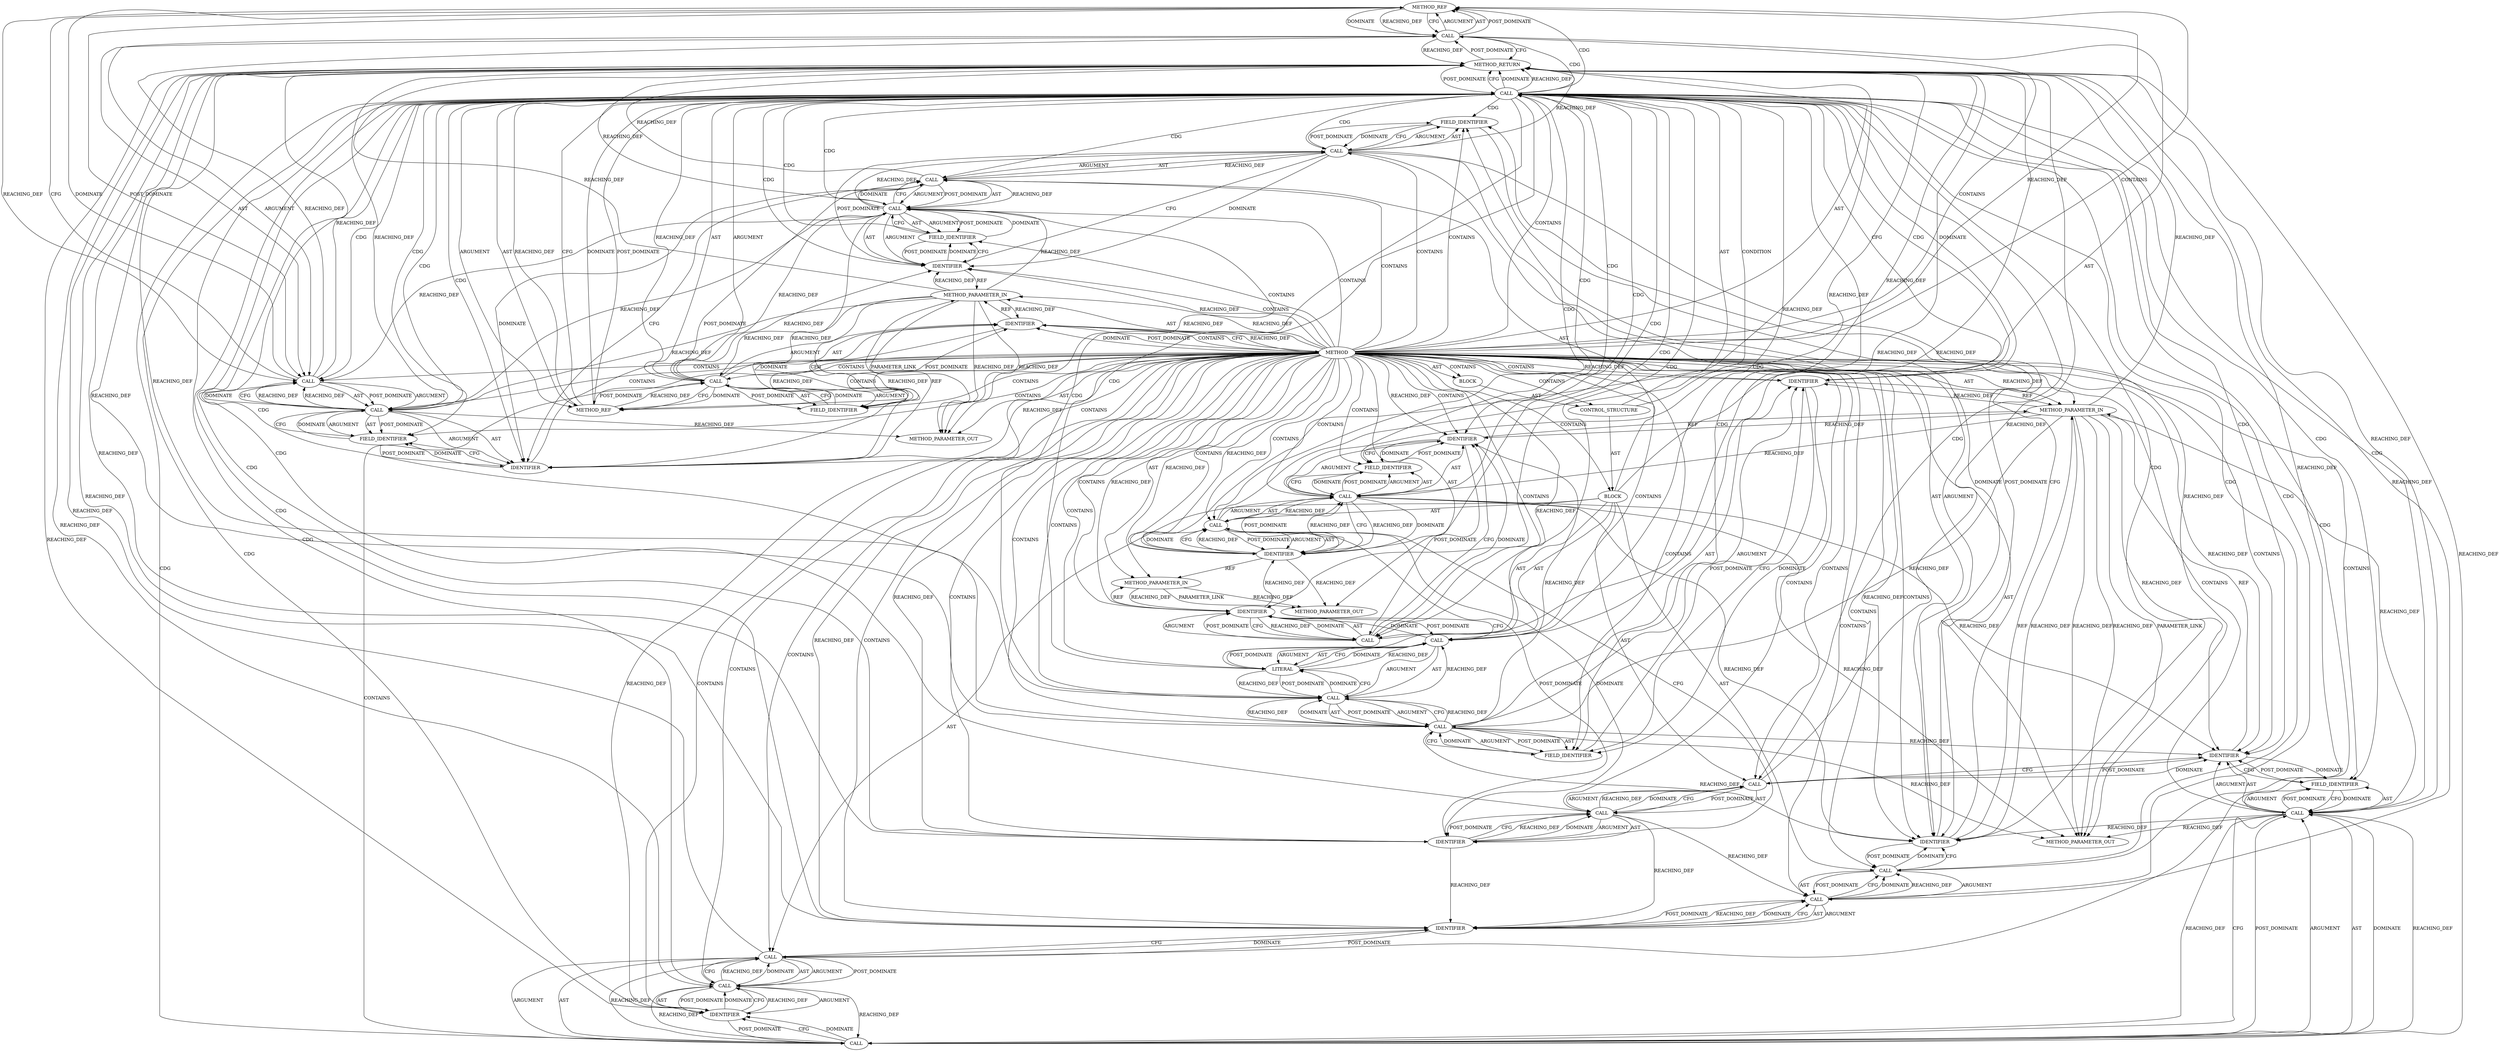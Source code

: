 digraph {
  3627 [label=METHOD_REF ORDER=2 ARGUMENT_INDEX=2 CODE="tls_device_sk_destruct" COLUMN_NUMBER=39 METHOD_FULL_NAME="tls_device_sk_destruct" LINE_NUMBER=1032 TYPE_FULL_NAME="void"]
  3615 [label=CALL ORDER=7 ARGUMENT_INDEX=-1 CODE="ctx->sk_destruct = sk->sk_destruct" COLUMN_NUMBER=3 METHOD_FULL_NAME="<operator>.assignment" LINE_NUMBER=1031 TYPE_FULL_NAME="<empty>" DISPATCH_TYPE="STATIC_DISPATCH" SIGNATURE="" NAME="<operator>.assignment"]
  3603 [label=CALL ORDER=1 ARGUMENT_INDEX=1 CODE="&tls_device_lock" COLUMN_NUMBER=17 METHOD_FULL_NAME="<operator>.addressOf" LINE_NUMBER=1027 TYPE_FULL_NAME="<empty>" DISPATCH_TYPE="STATIC_DISPATCH" SIGNATURE="" NAME="<operator>.addressOf"]
  3581 [label=BLOCK ORDER=4 ARGUMENT_INDEX=-1 CODE="{
	if (sk->sk_destruct != tls_device_sk_destruct) {
		refcount_set(&ctx->refcount, 1);
		dev_hold(netdev);
		RCU_INIT_POINTER(ctx->netdev, netdev);
		spin_lock_irq(&tls_device_lock);
		list_add_tail(&ctx->list, &tls_device_list);
		spin_unlock_irq(&tls_device_lock);

		ctx->sk_destruct = sk->sk_destruct;
		smp_store_release(&sk->sk_destruct, tls_device_sk_destruct);
	}
}" COLUMN_NUMBER=1 LINE_NUMBER=1022 TYPE_FULL_NAME="void"]
  3612 [label=CALL ORDER=6 ARGUMENT_INDEX=-1 CODE="spin_unlock_irq(&tls_device_lock)" COLUMN_NUMBER=3 METHOD_FULL_NAME="spin_unlock_irq" LINE_NUMBER=1029 TYPE_FULL_NAME="<empty>" DISPATCH_TYPE="STATIC_DISPATCH" SIGNATURE="" NAME="spin_unlock_irq"]
  3622 [label=CALL ORDER=8 ARGUMENT_INDEX=-1 CODE="smp_store_release(&sk->sk_destruct, tls_device_sk_destruct)" COLUMN_NUMBER=3 METHOD_FULL_NAME="smp_store_release" LINE_NUMBER=1032 TYPE_FULL_NAME="<empty>" DISPATCH_TYPE="STATIC_DISPATCH" SIGNATURE="" NAME="smp_store_release"]
  21357 [label=METHOD_PARAMETER_OUT ORDER=1 CODE="struct tls_context *ctx" IS_VARIADIC=false COLUMN_NUMBER=31 LINE_NUMBER=1020 TYPE_FULL_NAME="tls_context*" EVALUATION_STRATEGY="BY_VALUE" INDEX=1 NAME="ctx"]
  3597 [label=CALL ORDER=3 ARGUMENT_INDEX=-1 CODE="RCU_INIT_POINTER(ctx->netdev, netdev)" COLUMN_NUMBER=3 METHOD_FULL_NAME="RCU_INIT_POINTER" LINE_NUMBER=1026 TYPE_FULL_NAME="<empty>" DISPATCH_TYPE="STATIC_DISPATCH" SIGNATURE="" NAME="RCU_INIT_POINTER"]
  3623 [label=CALL ORDER=1 ARGUMENT_INDEX=1 CODE="&sk->sk_destruct" COLUMN_NUMBER=21 METHOD_FULL_NAME="<operator>.addressOf" LINE_NUMBER=1032 TYPE_FULL_NAME="<empty>" DISPATCH_TYPE="STATIC_DISPATCH" SIGNATURE="" NAME="<operator>.addressOf"]
  3619 [label=CALL ORDER=2 ARGUMENT_INDEX=2 CODE="sk->sk_destruct" COLUMN_NUMBER=22 METHOD_FULL_NAME="<operator>.indirectFieldAccess" LINE_NUMBER=1031 TYPE_FULL_NAME="<empty>" DISPATCH_TYPE="STATIC_DISPATCH" SIGNATURE="" NAME="<operator>.indirectFieldAccess"]
  3624 [label=CALL ORDER=1 ARGUMENT_INDEX=1 CODE="sk->sk_destruct" COLUMN_NUMBER=22 METHOD_FULL_NAME="<operator>.indirectFieldAccess" LINE_NUMBER=1032 TYPE_FULL_NAME="<empty>" DISPATCH_TYPE="STATIC_DISPATCH" SIGNATURE="" NAME="<operator>.indirectFieldAccess"]
  3616 [label=CALL ORDER=1 ARGUMENT_INDEX=1 CODE="ctx->sk_destruct" COLUMN_NUMBER=3 METHOD_FULL_NAME="<operator>.indirectFieldAccess" LINE_NUMBER=1031 TYPE_FULL_NAME="<empty>" DISPATCH_TYPE="STATIC_DISPATCH" SIGNATURE="" NAME="<operator>.indirectFieldAccess"]
  3596 [label=IDENTIFIER ORDER=1 ARGUMENT_INDEX=1 CODE="netdev" COLUMN_NUMBER=12 LINE_NUMBER=1025 TYPE_FULL_NAME="net_device*" NAME="netdev"]
  3611 [label=IDENTIFIER ORDER=1 ARGUMENT_INDEX=1 CODE="tls_device_list" COLUMN_NUMBER=30 LINE_NUMBER=1028 TYPE_FULL_NAME="ANY" NAME="tls_device_list"]
  3599 [label=IDENTIFIER ORDER=1 ARGUMENT_INDEX=1 CODE="ctx" COLUMN_NUMBER=20 LINE_NUMBER=1026 TYPE_FULL_NAME="tls_context*" NAME="ctx"]
  3577 [label=METHOD COLUMN_NUMBER=1 LINE_NUMBER=1020 COLUMN_NUMBER_END=1 IS_EXTERNAL=false SIGNATURE="void tls_device_attach (tls_context*,sock*,net_device*)" NAME="tls_device_attach" AST_PARENT_TYPE="TYPE_DECL" AST_PARENT_FULL_NAME="tls_device.c:<global>" ORDER=38 CODE="static void tls_device_attach(struct tls_context *ctx, struct sock *sk,
			      struct net_device *netdev)
{
	if (sk->sk_destruct != tls_device_sk_destruct) {
		refcount_set(&ctx->refcount, 1);
		dev_hold(netdev);
		RCU_INIT_POINTER(ctx->netdev, netdev);
		spin_lock_irq(&tls_device_lock);
		list_add_tail(&ctx->list, &tls_device_list);
		spin_unlock_irq(&tls_device_lock);

		ctx->sk_destruct = sk->sk_destruct;
		smp_store_release(&sk->sk_destruct, tls_device_sk_destruct);
	}
}" FULL_NAME="tls_device_attach" LINE_NUMBER_END=1034 FILENAME="tls_device.c"]
  3579 [label=METHOD_PARAMETER_IN ORDER=2 CODE="struct sock *sk" IS_VARIADIC=false COLUMN_NUMBER=56 LINE_NUMBER=1020 TYPE_FULL_NAME="sock*" EVALUATION_STRATEGY="BY_VALUE" INDEX=2 NAME="sk"]
  3614 [label=IDENTIFIER ORDER=1 ARGUMENT_INDEX=1 CODE="tls_device_lock" COLUMN_NUMBER=20 LINE_NUMBER=1029 TYPE_FULL_NAME="ANY" NAME="tls_device_lock"]
  21359 [label=METHOD_PARAMETER_OUT ORDER=3 CODE="struct net_device *netdev" IS_VARIADIC=false COLUMN_NUMBER=10 LINE_NUMBER=1021 TYPE_FULL_NAME="net_device*" EVALUATION_STRATEGY="BY_VALUE" INDEX=3 NAME="netdev"]
  3600 [label=FIELD_IDENTIFIER ORDER=2 ARGUMENT_INDEX=2 CODE="netdev" COLUMN_NUMBER=20 LINE_NUMBER=1026 CANONICAL_NAME="netdev"]
  3583 [label=CALL ORDER=1 ARGUMENT_INDEX=-1 CODE="sk->sk_destruct != tls_device_sk_destruct" COLUMN_NUMBER=6 METHOD_FULL_NAME="<operator>.notEquals" LINE_NUMBER=1023 TYPE_FULL_NAME="<empty>" DISPATCH_TYPE="STATIC_DISPATCH" SIGNATURE="" NAME="<operator>.notEquals"]
  3601 [label=IDENTIFIER ORDER=2 ARGUMENT_INDEX=2 CODE="netdev" COLUMN_NUMBER=33 LINE_NUMBER=1026 TYPE_FULL_NAME="net_device*" NAME="netdev"]
  3617 [label=IDENTIFIER ORDER=1 ARGUMENT_INDEX=1 CODE="ctx" COLUMN_NUMBER=3 LINE_NUMBER=1031 TYPE_FULL_NAME="tls_context*" NAME="ctx"]
  3578 [label=METHOD_PARAMETER_IN ORDER=1 CODE="struct tls_context *ctx" IS_VARIADIC=false COLUMN_NUMBER=31 LINE_NUMBER=1020 TYPE_FULL_NAME="tls_context*" EVALUATION_STRATEGY="BY_VALUE" INDEX=1 NAME="ctx"]
  3590 [label=CALL ORDER=1 ARGUMENT_INDEX=1 CODE="&ctx->refcount" COLUMN_NUMBER=16 METHOD_FULL_NAME="<operator>.addressOf" LINE_NUMBER=1024 TYPE_FULL_NAME="<empty>" DISPATCH_TYPE="STATIC_DISPATCH" SIGNATURE="" NAME="<operator>.addressOf"]
  3584 [label=CALL ORDER=1 ARGUMENT_INDEX=1 CODE="sk->sk_destruct" COLUMN_NUMBER=6 METHOD_FULL_NAME="<operator>.indirectFieldAccess" LINE_NUMBER=1023 TYPE_FULL_NAME="<empty>" DISPATCH_TYPE="STATIC_DISPATCH" SIGNATURE="" NAME="<operator>.indirectFieldAccess"]
  3591 [label=CALL ORDER=1 ARGUMENT_INDEX=1 CODE="ctx->refcount" COLUMN_NUMBER=17 METHOD_FULL_NAME="<operator>.indirectFieldAccess" LINE_NUMBER=1024 TYPE_FULL_NAME="<empty>" DISPATCH_TYPE="STATIC_DISPATCH" SIGNATURE="" NAME="<operator>.indirectFieldAccess"]
  3593 [label=FIELD_IDENTIFIER ORDER=2 ARGUMENT_INDEX=2 CODE="refcount" COLUMN_NUMBER=17 LINE_NUMBER=1024 CANONICAL_NAME="refcount"]
  3602 [label=CALL ORDER=4 ARGUMENT_INDEX=-1 CODE="spin_lock_irq(&tls_device_lock)" COLUMN_NUMBER=3 METHOD_FULL_NAME="spin_lock_irq" LINE_NUMBER=1027 TYPE_FULL_NAME="<empty>" DISPATCH_TYPE="STATIC_DISPATCH" SIGNATURE="" NAME="spin_lock_irq"]
  3587 [label=METHOD_REF ORDER=2 ARGUMENT_INDEX=2 CODE="tls_device_sk_destruct" COLUMN_NUMBER=25 METHOD_FULL_NAME="tls_device_sk_destruct" LINE_NUMBER=1023 TYPE_FULL_NAME="void"]
  3608 [label=IDENTIFIER ORDER=1 ARGUMENT_INDEX=1 CODE="ctx" COLUMN_NUMBER=18 LINE_NUMBER=1028 TYPE_FULL_NAME="tls_context*" NAME="ctx"]
  3606 [label=CALL ORDER=1 ARGUMENT_INDEX=1 CODE="&ctx->list" COLUMN_NUMBER=17 METHOD_FULL_NAME="<operator>.addressOf" LINE_NUMBER=1028 TYPE_FULL_NAME="<empty>" DISPATCH_TYPE="STATIC_DISPATCH" SIGNATURE="" NAME="<operator>.addressOf"]
  3594 [label=LITERAL ORDER=2 ARGUMENT_INDEX=2 CODE="1" COLUMN_NUMBER=32 LINE_NUMBER=1024 TYPE_FULL_NAME="int"]
  3628 [label=METHOD_RETURN ORDER=5 CODE="RET" COLUMN_NUMBER=1 LINE_NUMBER=1020 TYPE_FULL_NAME="void" EVALUATION_STRATEGY="BY_VALUE"]
  3625 [label=IDENTIFIER ORDER=1 ARGUMENT_INDEX=1 CODE="sk" COLUMN_NUMBER=22 LINE_NUMBER=1032 TYPE_FULL_NAME="sock*" NAME="sk"]
  3580 [label=METHOD_PARAMETER_IN ORDER=3 CODE="struct net_device *netdev" IS_VARIADIC=false COLUMN_NUMBER=10 LINE_NUMBER=1021 TYPE_FULL_NAME="net_device*" EVALUATION_STRATEGY="BY_VALUE" INDEX=3 NAME="netdev"]
  3589 [label=CALL ORDER=1 ARGUMENT_INDEX=-1 CODE="refcount_set(&ctx->refcount, 1)" COLUMN_NUMBER=3 METHOD_FULL_NAME="refcount_set" LINE_NUMBER=1024 TYPE_FULL_NAME="<empty>" DISPATCH_TYPE="STATIC_DISPATCH" SIGNATURE="" NAME="refcount_set"]
  3626 [label=FIELD_IDENTIFIER ORDER=2 ARGUMENT_INDEX=2 CODE="sk_destruct" COLUMN_NUMBER=22 LINE_NUMBER=1032 CANONICAL_NAME="sk_destruct"]
  3582 [label=CONTROL_STRUCTURE CONTROL_STRUCTURE_TYPE="IF" ORDER=1 PARSER_TYPE_NAME="CASTIfStatement" ARGUMENT_INDEX=-1 CODE="if (sk->sk_destruct != tls_device_sk_destruct)" COLUMN_NUMBER=2 LINE_NUMBER=1023]
  3595 [label=CALL ORDER=2 ARGUMENT_INDEX=-1 CODE="dev_hold(netdev)" COLUMN_NUMBER=3 METHOD_FULL_NAME="dev_hold" LINE_NUMBER=1025 TYPE_FULL_NAME="<empty>" DISPATCH_TYPE="STATIC_DISPATCH" SIGNATURE="" NAME="dev_hold"]
  3586 [label=FIELD_IDENTIFIER ORDER=2 ARGUMENT_INDEX=2 CODE="sk_destruct" COLUMN_NUMBER=6 LINE_NUMBER=1023 CANONICAL_NAME="sk_destruct"]
  3598 [label=CALL ORDER=1 ARGUMENT_INDEX=1 CODE="ctx->netdev" COLUMN_NUMBER=20 METHOD_FULL_NAME="<operator>.indirectFieldAccess" LINE_NUMBER=1026 TYPE_FULL_NAME="<empty>" DISPATCH_TYPE="STATIC_DISPATCH" SIGNATURE="" NAME="<operator>.indirectFieldAccess"]
  3609 [label=FIELD_IDENTIFIER ORDER=2 ARGUMENT_INDEX=2 CODE="list" COLUMN_NUMBER=18 LINE_NUMBER=1028 CANONICAL_NAME="list"]
  3610 [label=CALL ORDER=2 ARGUMENT_INDEX=2 CODE="&tls_device_list" COLUMN_NUMBER=29 METHOD_FULL_NAME="<operator>.addressOf" LINE_NUMBER=1028 TYPE_FULL_NAME="<empty>" DISPATCH_TYPE="STATIC_DISPATCH" SIGNATURE="" NAME="<operator>.addressOf"]
  3604 [label=IDENTIFIER ORDER=1 ARGUMENT_INDEX=1 CODE="tls_device_lock" COLUMN_NUMBER=18 LINE_NUMBER=1027 TYPE_FULL_NAME="ANY" NAME="tls_device_lock"]
  3607 [label=CALL ORDER=1 ARGUMENT_INDEX=1 CODE="ctx->list" COLUMN_NUMBER=18 METHOD_FULL_NAME="<operator>.indirectFieldAccess" LINE_NUMBER=1028 TYPE_FULL_NAME="<empty>" DISPATCH_TYPE="STATIC_DISPATCH" SIGNATURE="" NAME="<operator>.indirectFieldAccess"]
  21358 [label=METHOD_PARAMETER_OUT ORDER=2 CODE="struct sock *sk" IS_VARIADIC=false COLUMN_NUMBER=56 LINE_NUMBER=1020 TYPE_FULL_NAME="sock*" EVALUATION_STRATEGY="BY_VALUE" INDEX=2 NAME="sk"]
  3605 [label=CALL ORDER=5 ARGUMENT_INDEX=-1 CODE="list_add_tail(&ctx->list, &tls_device_list)" COLUMN_NUMBER=3 METHOD_FULL_NAME="list_add_tail" LINE_NUMBER=1028 TYPE_FULL_NAME="<empty>" DISPATCH_TYPE="STATIC_DISPATCH" SIGNATURE="" NAME="list_add_tail"]
  3585 [label=IDENTIFIER ORDER=1 ARGUMENT_INDEX=1 CODE="sk" COLUMN_NUMBER=6 LINE_NUMBER=1023 TYPE_FULL_NAME="sock*" NAME="sk"]
  3613 [label=CALL ORDER=1 ARGUMENT_INDEX=1 CODE="&tls_device_lock" COLUMN_NUMBER=19 METHOD_FULL_NAME="<operator>.addressOf" LINE_NUMBER=1029 TYPE_FULL_NAME="<empty>" DISPATCH_TYPE="STATIC_DISPATCH" SIGNATURE="" NAME="<operator>.addressOf"]
  3620 [label=IDENTIFIER ORDER=1 ARGUMENT_INDEX=1 CODE="sk" COLUMN_NUMBER=22 LINE_NUMBER=1031 TYPE_FULL_NAME="sock*" NAME="sk"]
  3588 [label=BLOCK ORDER=2 ARGUMENT_INDEX=-1 CODE="{
		refcount_set(&ctx->refcount, 1);
		dev_hold(netdev);
		RCU_INIT_POINTER(ctx->netdev, netdev);
		spin_lock_irq(&tls_device_lock);
		list_add_tail(&ctx->list, &tls_device_list);
		spin_unlock_irq(&tls_device_lock);

		ctx->sk_destruct = sk->sk_destruct;
		smp_store_release(&sk->sk_destruct, tls_device_sk_destruct);
	}" COLUMN_NUMBER=49 LINE_NUMBER=1023 TYPE_FULL_NAME="void"]
  3592 [label=IDENTIFIER ORDER=1 ARGUMENT_INDEX=1 CODE="ctx" COLUMN_NUMBER=17 LINE_NUMBER=1024 TYPE_FULL_NAME="tls_context*" NAME="ctx"]
  3621 [label=FIELD_IDENTIFIER ORDER=2 ARGUMENT_INDEX=2 CODE="sk_destruct" COLUMN_NUMBER=22 LINE_NUMBER=1031 CANONICAL_NAME="sk_destruct"]
  3618 [label=FIELD_IDENTIFIER ORDER=2 ARGUMENT_INDEX=2 CODE="sk_destruct" COLUMN_NUMBER=3 LINE_NUMBER=1031 CANONICAL_NAME="sk_destruct"]
  3577 -> 3624 [label=CONTAINS ]
  3605 -> 3610 [label=POST_DOMINATE ]
  3583 -> 3592 [label=CFG ]
  3579 -> 3619 [label=REACHING_DEF VARIABLE="sk"]
  3624 -> 3626 [label=ARGUMENT ]
  3577 -> 21358 [label=AST ]
  3611 -> 3610 [label=DOMINATE ]
  3615 -> 3625 [label=DOMINATE ]
  3617 -> 3618 [label=CFG ]
  3616 -> 3618 [label=ARGUMENT ]
  3607 -> 3609 [label=AST ]
  3607 -> 3606 [label=DOMINATE ]
  3585 -> 3577 [label=POST_DOMINATE ]
  3578 -> 3608 [label=REACHING_DEF VARIABLE="ctx"]
  3616 -> 3617 [label=ARGUMENT ]
  3601 -> 3598 [label=POST_DOMINATE ]
  3577 -> 3579 [label=REACHING_DEF VARIABLE=""]
  3579 -> 3628 [label=REACHING_DEF VARIABLE="sk"]
  3590 -> 3591 [label=AST ]
  3583 -> 3615 [label=CDG ]
  3578 -> 3617 [label=REACHING_DEF VARIABLE="ctx"]
  3577 -> 3614 [label=REACHING_DEF VARIABLE=""]
  3585 -> 3586 [label=DOMINATE ]
  3615 -> 3619 [label=ARGUMENT ]
  3598 -> 3600 [label=POST_DOMINATE ]
  3605 -> 3610 [label=AST ]
  3590 -> 3594 [label=DOMINATE ]
  3589 -> 3594 [label=AST ]
  3602 -> 3608 [label=DOMINATE ]
  3589 -> 3628 [label=REACHING_DEF VARIABLE="refcount_set(&ctx->refcount, 1)"]
  3590 -> 3589 [label=REACHING_DEF VARIABLE="&ctx->refcount"]
  3584 -> 3619 [label=REACHING_DEF VARIABLE="sk->sk_destruct"]
  3598 -> 3601 [label=REACHING_DEF VARIABLE="ctx->netdev"]
  3599 -> 3600 [label=CFG ]
  3587 -> 3584 [label=POST_DOMINATE ]
  3577 -> 3602 [label=CONTAINS ]
  3586 -> 3584 [label=CFG ]
  3600 -> 3599 [label=POST_DOMINATE ]
  3577 -> 3628 [label=AST ]
  3577 -> 3593 [label=CONTAINS ]
  3577 -> 3609 [label=CONTAINS ]
  3603 -> 3613 [label=REACHING_DEF VARIABLE="&tls_device_lock"]
  3577 -> 3618 [label=CONTAINS ]
  3584 -> 3586 [label=ARGUMENT ]
  3619 -> 3615 [label=REACHING_DEF VARIABLE="sk->sk_destruct"]
  3598 -> 3601 [label=CFG ]
  3587 -> 3583 [label=REACHING_DEF VARIABLE="tls_device_sk_destruct"]
  3618 -> 3616 [label=CFG ]
  3583 -> 3610 [label=CDG ]
  3580 -> 21359 [label=PARAMETER_LINK ]
  3583 -> 3624 [label=CDG ]
  3591 -> 3590 [label=CFG ]
  3613 -> 3612 [label=CFG ]
  3613 -> 3612 [label=DOMINATE ]
  3597 -> 3604 [label=DOMINATE ]
  3597 -> 3598 [label=ARGUMENT ]
  3624 -> 3628 [label=REACHING_DEF VARIABLE="sk->sk_destruct"]
  3585 -> 3579 [label=REF ]
  3577 -> 3597 [label=CONTAINS ]
  3624 -> 3623 [label=DOMINATE ]
  3622 -> 3628 [label=CFG ]
  3577 -> 3620 [label=REACHING_DEF VARIABLE=""]
  3619 -> 3628 [label=REACHING_DEF VARIABLE="sk->sk_destruct"]
  3613 -> 3614 [label=AST ]
  3586 -> 3584 [label=DOMINATE ]
  3588 -> 3595 [label=AST ]
  3577 -> 3586 [label=CONTAINS ]
  3610 -> 3611 [label=ARGUMENT ]
  3577 -> 3596 [label=CONTAINS ]
  3597 -> 3601 [label=POST_DOMINATE ]
  3578 -> 3592 [label=REACHING_DEF VARIABLE="ctx"]
  3577 -> 3588 [label=CONTAINS ]
  3612 -> 3613 [label=ARGUMENT ]
  3606 -> 3611 [label=CFG ]
  3610 -> 3611 [label=AST ]
  3605 -> 3628 [label=REACHING_DEF VARIABLE="list_add_tail(&ctx->list, &tls_device_list)"]
  3577 -> 3625 [label=CONTAINS ]
  3583 -> 3587 [label=POST_DOMINATE ]
  3577 -> 3581 [label=CONTAINS ]
  3588 -> 3622 [label=AST ]
  3619 -> 3621 [label=AST ]
  3609 -> 3607 [label=CFG ]
  3596 -> 3580 [label=REF ]
  3605 -> 3614 [label=CFG ]
  3583 -> 3605 [label=CDG ]
  3595 -> 3599 [label=CFG ]
  3608 -> 3578 [label=REF ]
  3611 -> 3610 [label=CFG ]
  3617 -> 3612 [label=POST_DOMINATE ]
  3622 -> 3627 [label=ARGUMENT ]
  3592 -> 3593 [label=DOMINATE ]
  3598 -> 3600 [label=ARGUMENT ]
  3597 -> 3598 [label=AST ]
  3585 -> 3586 [label=CFG ]
  3628 -> 3622 [label=POST_DOMINATE ]
  3577 -> 3579 [label=AST ]
  3578 -> 21357 [label=REACHING_DEF VARIABLE="ctx"]
  3578 -> 21357 [label=REACHING_DEF VARIABLE="ctx"]
  3601 -> 3580 [label=REF ]
  3615 -> 3616 [label=AST ]
  3608 -> 3609 [label=DOMINATE ]
  3619 -> 3621 [label=ARGUMENT ]
  3603 -> 3602 [label=REACHING_DEF VARIABLE="&tls_device_lock"]
  3587 -> 3583 [label=CFG ]
  3602 -> 3628 [label=REACHING_DEF VARIABLE="spin_lock_irq(&tls_device_lock)"]
  3618 -> 3617 [label=POST_DOMINATE ]
  3577 -> 3617 [label=REACHING_DEF VARIABLE=""]
  3614 -> 3628 [label=REACHING_DEF VARIABLE="tls_device_lock"]
  3624 -> 3626 [label=AST ]
  3604 -> 3603 [label=CFG ]
  3577 -> 3622 [label=CONTAINS ]
  3619 -> 21358 [label=REACHING_DEF VARIABLE="sk->sk_destruct"]
  3583 -> 3596 [label=CDG ]
  3607 -> 3617 [label=REACHING_DEF VARIABLE="ctx->list"]
  3583 -> 3620 [label=CDG ]
  3596 -> 3595 [label=CFG ]
  3590 -> 3591 [label=POST_DOMINATE ]
  3623 -> 3628 [label=REACHING_DEF VARIABLE="&sk->sk_destruct"]
  3583 -> 3609 [label=CDG ]
  3577 -> 3611 [label=REACHING_DEF VARIABLE=""]
  3625 -> 3615 [label=POST_DOMINATE ]
  3577 -> 3619 [label=CONTAINS ]
  3619 -> 3624 [label=REACHING_DEF VARIABLE="sk->sk_destruct"]
  3615 -> 3625 [label=CFG ]
  3617 -> 3618 [label=DOMINATE ]
  3623 -> 3624 [label=AST ]
  3577 -> 3625 [label=REACHING_DEF VARIABLE=""]
  3613 -> 3614 [label=POST_DOMINATE ]
  3577 -> 3627 [label=REACHING_DEF VARIABLE=""]
  3615 -> 3628 [label=REACHING_DEF VARIABLE="ctx->sk_destruct = sk->sk_destruct"]
  3590 -> 3628 [label=REACHING_DEF VARIABLE="&ctx->refcount"]
  3626 -> 3624 [label=CFG ]
  3603 -> 3602 [label=DOMINATE ]
  3611 -> 3628 [label=REACHING_DEF VARIABLE="tls_device_list"]
  3597 -> 3604 [label=CFG ]
  3605 -> 3610 [label=ARGUMENT ]
  3627 -> 3622 [label=DOMINATE ]
  3577 -> 3599 [label=CONTAINS ]
  3598 -> 3599 [label=AST ]
  3591 -> 3617 [label=REACHING_DEF VARIABLE="ctx->refcount"]
  3579 -> 3620 [label=REACHING_DEF VARIABLE="sk"]
  3577 -> 3578 [label=REACHING_DEF VARIABLE=""]
  3603 -> 3614 [label=REACHING_DEF VARIABLE="&tls_device_lock"]
  3583 -> 3611 [label=CDG ]
  3619 -> 3620 [label=AST ]
  3609 -> 3607 [label=DOMINATE ]
  3577 -> 3587 [label=REACHING_DEF VARIABLE=""]
  3602 -> 3608 [label=CFG ]
  3599 -> 3578 [label=REF ]
  3593 -> 3591 [label=CFG ]
  3577 -> 3613 [label=CONTAINS ]
  3600 -> 3598 [label=CFG ]
  3584 -> 3620 [label=REACHING_DEF VARIABLE="sk->sk_destruct"]
  3579 -> 3624 [label=REACHING_DEF VARIABLE="sk"]
  3578 -> 21357 [label=PARAMETER_LINK ]
  3591 -> 3590 [label=REACHING_DEF VARIABLE="ctx->refcount"]
  3591 -> 3590 [label=REACHING_DEF VARIABLE="ctx->refcount"]
  3583 -> 3587 [label=ARGUMENT ]
  3598 -> 3617 [label=REACHING_DEF VARIABLE="ctx->netdev"]
  3583 -> 3619 [label=CDG ]
  3619 -> 3616 [label=REACHING_DEF VARIABLE="sk->sk_destruct"]
  3577 -> 3587 [label=CONTAINS ]
  3614 -> 3613 [label=REACHING_DEF VARIABLE="tls_device_lock"]
  3601 -> 3597 [label=DOMINATE ]
  3577 -> 3605 [label=CONTAINS ]
  3583 -> 3627 [label=CDG ]
  3584 -> 3583 [label=REACHING_DEF VARIABLE="sk->sk_destruct"]
  3584 -> 3585 [label=ARGUMENT ]
  3583 -> 3587 [label=AST ]
  3587 -> 3583 [label=DOMINATE ]
  3583 -> 3584 [label=AST ]
  3577 -> 3627 [label=CONTAINS ]
  3582 -> 3583 [label=CONDITION ]
  3577 -> 3608 [label=CONTAINS ]
  3595 -> 3596 [label=AST ]
  3577 -> 3606 [label=CONTAINS ]
  3588 -> 3615 [label=AST ]
  3602 -> 3603 [label=POST_DOMINATE ]
  3577 -> 3623 [label=CONTAINS ]
  3588 -> 3589 [label=AST ]
  3616 -> 3628 [label=REACHING_DEF VARIABLE="ctx->sk_destruct"]
  3605 -> 3606 [label=ARGUMENT ]
  3608 -> 3602 [label=POST_DOMINATE ]
  3607 -> 21357 [label=REACHING_DEF VARIABLE="ctx->list"]
  3579 -> 21358 [label=REACHING_DEF VARIABLE="sk"]
  3579 -> 21358 [label=REACHING_DEF VARIABLE="sk"]
  3627 -> 3623 [label=POST_DOMINATE ]
  3577 -> 3611 [label=CONTAINS ]
  3598 -> 3608 [label=REACHING_DEF VARIABLE="ctx->netdev"]
  3602 -> 3603 [label=AST ]
  3598 -> 3597 [label=REACHING_DEF VARIABLE="ctx->netdev"]
  3583 -> 3628 [label=CFG ]
  3577 -> 3621 [label=CONTAINS ]
  3616 -> 3618 [label=AST ]
  3587 -> 3584 [label=REACHING_DEF VARIABLE="tls_device_sk_destruct"]
  3621 -> 3619 [label=DOMINATE ]
  3620 -> 3616 [label=POST_DOMINATE ]
  3583 -> 3608 [label=CDG ]
  3583 -> 3625 [label=CDG ]
  3627 -> 3623 [label=REACHING_DEF VARIABLE="tls_device_sk_destruct"]
  3624 -> 3625 [label=ARGUMENT ]
  3607 -> 3608 [label=ARGUMENT ]
  3610 -> 3605 [label=CFG ]
  3605 -> 3606 [label=AST ]
  3597 -> 3628 [label=REACHING_DEF VARIABLE="RCU_INIT_POINTER(ctx->netdev, netdev)"]
  3577 -> 3590 [label=CONTAINS ]
  3577 -> 3585 [label=CONTAINS ]
  3592 -> 3593 [label=CFG ]
  3599 -> 3595 [label=POST_DOMINATE ]
  3583 -> 3592 [label=CDG ]
  3619 -> 3625 [label=REACHING_DEF VARIABLE="sk->sk_destruct"]
  3583 -> 3628 [label=DOMINATE ]
  3600 -> 3598 [label=DOMINATE ]
  3577 -> 3580 [label=AST ]
  3589 -> 3590 [label=AST ]
  3583 -> 3600 [label=CDG ]
  3592 -> 3578 [label=REF ]
  3577 -> 3592 [label=REACHING_DEF VARIABLE=""]
  3606 -> 3628 [label=REACHING_DEF VARIABLE="&ctx->list"]
  3583 -> 3614 [label=CDG ]
  3616 -> 3615 [label=REACHING_DEF VARIABLE="ctx->sk_destruct"]
  3577 -> 3608 [label=REACHING_DEF VARIABLE=""]
  3577 -> 3612 [label=CONTAINS ]
  3586 -> 3585 [label=POST_DOMINATE ]
  3596 -> 3595 [label=REACHING_DEF VARIABLE="netdev"]
  3593 -> 3592 [label=POST_DOMINATE ]
  3577 -> 3616 [label=CONTAINS ]
  3577 -> 3582 [label=CONTAINS ]
  3583 -> 3592 [label=DOMINATE ]
  3583 -> 3591 [label=CDG ]
  3578 -> 3607 [label=REACHING_DEF VARIABLE="ctx"]
  3590 -> 3591 [label=ARGUMENT ]
  3577 -> 3626 [label=CONTAINS ]
  3624 -> 3623 [label=CFG ]
  3589 -> 3596 [label=CFG ]
  3577 -> 3584 [label=CONTAINS ]
  3577 -> 3620 [label=CONTAINS ]
  3606 -> 3607 [label=POST_DOMINATE ]
  3591 -> 3628 [label=REACHING_DEF VARIABLE="ctx->refcount"]
  3603 -> 3604 [label=ARGUMENT ]
  3619 -> 3621 [label=POST_DOMINATE ]
  3577 -> 3578 [label=AST ]
  3591 -> 3592 [label=AST ]
  3625 -> 3626 [label=DOMINATE ]
  3583 -> 3589 [label=CDG ]
  3620 -> 3621 [label=DOMINATE ]
  3622 -> 3623 [label=ARGUMENT ]
  3594 -> 3590 [label=POST_DOMINATE ]
  3577 -> 3599 [label=REACHING_DEF VARIABLE=""]
  3577 -> 3607 [label=CONTAINS ]
  3577 -> 3591 [label=CONTAINS ]
  3627 -> 3622 [label=REACHING_DEF VARIABLE="tls_device_sk_destruct"]
  3589 -> 3594 [label=POST_DOMINATE ]
  3610 -> 3605 [label=REACHING_DEF VARIABLE="&tls_device_list"]
  3603 -> 3602 [label=CFG ]
  3623 -> 3624 [label=POST_DOMINATE ]
  3577 -> 3600 [label=CONTAINS ]
  3612 -> 3613 [label=AST ]
  3623 -> 3627 [label=CFG ]
  3580 -> 3596 [label=REACHING_DEF VARIABLE="netdev"]
  3584 -> 3586 [label=POST_DOMINATE ]
  3596 -> 3595 [label=DOMINATE ]
  3601 -> 3597 [label=CFG ]
  3606 -> 3607 [label=ARGUMENT ]
  3583 -> 3603 [label=CDG ]
  3578 -> 3591 [label=REACHING_DEF VARIABLE="ctx"]
  3583 -> 3598 [label=CDG ]
  3579 -> 3625 [label=REACHING_DEF VARIABLE="sk"]
  3583 -> 3617 [label=CDG ]
  3618 -> 3616 [label=DOMINATE ]
  3619 -> 3620 [label=ARGUMENT ]
  3577 -> 3580 [label=REACHING_DEF VARIABLE=""]
  3604 -> 3603 [label=REACHING_DEF VARIABLE="tls_device_lock"]
  3604 -> 3597 [label=POST_DOMINATE ]
  3598 -> 3600 [label=AST ]
  3577 -> 3604 [label=REACHING_DEF VARIABLE=""]
  3607 -> 3608 [label=AST ]
  3601 -> 3597 [label=REACHING_DEF VARIABLE="netdev"]
  3607 -> 3628 [label=REACHING_DEF VARIABLE="ctx->list"]
  3577 -> 3601 [label=REACHING_DEF VARIABLE=""]
  3614 -> 3605 [label=POST_DOMINATE ]
  3577 -> 21359 [label=AST ]
  3623 -> 3627 [label=DOMINATE ]
  3627 -> 3622 [label=CFG ]
  3595 -> 3628 [label=REACHING_DEF VARIABLE="dev_hold(netdev)"]
  3625 -> 3626 [label=CFG ]
  3607 -> 3609 [label=ARGUMENT ]
  3577 -> 3615 [label=CONTAINS ]
  3605 -> 3614 [label=DOMINATE ]
  3589 -> 3596 [label=DOMINATE ]
  3602 -> 3603 [label=ARGUMENT ]
  3626 -> 3624 [label=DOMINATE ]
  3623 -> 3622 [label=REACHING_DEF VARIABLE="&sk->sk_destruct"]
  3612 -> 3628 [label=REACHING_DEF VARIABLE="spin_unlock_irq(&tls_device_lock)"]
  3616 -> 3620 [label=CFG ]
  3577 -> 3589 [label=CONTAINS ]
  3582 -> 3588 [label=AST ]
  3625 -> 3579 [label=REF ]
  3613 -> 3614 [label=ARGUMENT ]
  3606 -> 3605 [label=REACHING_DEF VARIABLE="&ctx->list"]
  3614 -> 3613 [label=DOMINATE ]
  3584 -> 3586 [label=AST ]
  3577 -> 21357 [label=AST ]
  3622 -> 3627 [label=AST ]
  3616 -> 3617 [label=AST ]
  3591 -> 3593 [label=ARGUMENT ]
  3590 -> 3594 [label=CFG ]
  3577 -> 3596 [label=REACHING_DEF VARIABLE=""]
  3583 -> 3601 [label=CDG ]
  3601 -> 3598 [label=REACHING_DEF VARIABLE="netdev"]
  3577 -> 3594 [label=REACHING_DEF VARIABLE=""]
  3591 -> 3590 [label=DOMINATE ]
  3594 -> 3590 [label=REACHING_DEF VARIABLE="1"]
  3583 -> 3593 [label=CDG ]
  3583 -> 3612 [label=CDG ]
  3598 -> 3628 [label=REACHING_DEF VARIABLE="ctx->netdev"]
  3620 -> 3621 [label=CFG ]
  3579 -> 3585 [label=REACHING_DEF VARIABLE="sk"]
  3583 -> 3622 [label=CDG ]
  3614 -> 3613 [label=CFG ]
  3591 -> 3608 [label=REACHING_DEF VARIABLE="ctx->refcount"]
  3594 -> 3589 [label=CFG ]
  3616 -> 21357 [label=REACHING_DEF VARIABLE="ctx->sk_destruct"]
  3583 -> 3602 [label=CDG ]
  3593 -> 3591 [label=DOMINATE ]
  3591 -> 3593 [label=POST_DOMINATE ]
  3606 -> 3611 [label=DOMINATE ]
  3584 -> 3585 [label=AST ]
  3577 -> 3604 [label=CONTAINS ]
  3624 -> 3625 [label=AST ]
  3583 -> 3628 [label=REACHING_DEF VARIABLE="sk->sk_destruct != tls_device_sk_destruct"]
  3607 -> 3609 [label=POST_DOMINATE ]
  3577 -> 3592 [label=CONTAINS ]
  3595 -> 3596 [label=ARGUMENT ]
  3582 -> 3583 [label=AST ]
  3583 -> 3584 [label=ARGUMENT ]
  3612 -> 3617 [label=DOMINATE ]
  3581 -> 3582 [label=AST ]
  3584 -> 3587 [label=CFG ]
  3589 -> 3594 [label=ARGUMENT ]
  3588 -> 3602 [label=AST ]
  3583 -> 3621 [label=CDG ]
  3598 -> 3599 [label=ARGUMENT ]
  3626 -> 3625 [label=POST_DOMINATE ]
  3621 -> 3620 [label=POST_DOMINATE ]
  3578 -> 3628 [label=REACHING_DEF VARIABLE="ctx"]
  3591 -> 3599 [label=REACHING_DEF VARIABLE="ctx->refcount"]
  3624 -> 3623 [label=REACHING_DEF VARIABLE="sk->sk_destruct"]
  3624 -> 3623 [label=REACHING_DEF VARIABLE="sk->sk_destruct"]
  3578 -> 3598 [label=REACHING_DEF VARIABLE="ctx"]
  3613 -> 3612 [label=REACHING_DEF VARIABLE="&tls_device_lock"]
  3579 -> 21358 [label=PARAMETER_LINK ]
  3613 -> 3628 [label=REACHING_DEF VARIABLE="&tls_device_lock"]
  3604 -> 3603 [label=DOMINATE ]
  3606 -> 3610 [label=REACHING_DEF VARIABLE="&ctx->list"]
  3577 -> 3595 [label=CONTAINS ]
  3619 -> 3615 [label=DOMINATE ]
  3583 -> 3595 [label=CDG ]
  3594 -> 3589 [label=DOMINATE ]
  3628 -> 3583 [label=POST_DOMINATE ]
  3577 -> 3617 [label=CONTAINS ]
  3610 -> 3605 [label=DOMINATE ]
  3596 -> 3589 [label=POST_DOMINATE ]
  3624 -> 21358 [label=REACHING_DEF VARIABLE="sk->sk_destruct"]
  3583 -> 3616 [label=CDG ]
  3622 -> 3627 [label=POST_DOMINATE ]
  3577 -> 3601 [label=CONTAINS ]
  3615 -> 3619 [label=POST_DOMINATE ]
  3591 -> 21357 [label=REACHING_DEF VARIABLE="ctx->refcount"]
  3610 -> 3606 [label=REACHING_DEF VARIABLE="&tls_device_list"]
  3577 -> 3585 [label=CFG ]
  3583 -> 3623 [label=CDG ]
  3607 -> 3606 [label=REACHING_DEF VARIABLE="ctx->list"]
  3607 -> 3606 [label=REACHING_DEF VARIABLE="ctx->list"]
  3589 -> 3590 [label=ARGUMENT ]
  3577 -> 3610 [label=CONTAINS ]
  3583 -> 3590 [label=CDG ]
  3583 -> 3626 [label=CDG ]
  3603 -> 3604 [label=AST ]
  3577 -> 3583 [label=CONTAINS ]
  3603 -> 3604 [label=POST_DOMINATE ]
  3608 -> 3609 [label=CFG ]
  3591 -> 3592 [label=ARGUMENT ]
  3619 -> 3615 [label=CFG ]
  3596 -> 3601 [label=REACHING_DEF VARIABLE="netdev"]
  3579 -> 3584 [label=REACHING_DEF VARIABLE="sk"]
  3601 -> 21359 [label=REACHING_DEF VARIABLE="netdev"]
  3601 -> 3628 [label=REACHING_DEF VARIABLE="netdev"]
  3611 -> 3606 [label=POST_DOMINATE ]
  3607 -> 3606 [label=CFG ]
  3577 -> 3585 [label=REACHING_DEF VARIABLE=""]
  3597 -> 3601 [label=ARGUMENT ]
  3577 -> 3603 [label=CONTAINS ]
  3588 -> 3605 [label=AST ]
  3615 -> 3619 [label=AST ]
  3595 -> 3596 [label=POST_DOMINATE ]
  3598 -> 21357 [label=REACHING_DEF VARIABLE="ctx->netdev"]
  3621 -> 3619 [label=CFG ]
  3604 -> 3628 [label=REACHING_DEF VARIABLE="tls_device_lock"]
  3597 -> 3601 [label=AST ]
  3619 -> 3623 [label=REACHING_DEF VARIABLE="sk->sk_destruct"]
  3606 -> 3607 [label=AST ]
  3588 -> 3597 [label=AST ]
  3610 -> 3611 [label=POST_DOMINATE ]
  3584 -> 3587 [label=DOMINATE ]
  3577 -> 3594 [label=CONTAINS ]
  3624 -> 3626 [label=POST_DOMINATE ]
  3577 -> 3598 [label=CONTAINS ]
  3583 -> 3607 [label=CDG ]
  3583 -> 3604 [label=CDG ]
  3577 -> 3581 [label=AST ]
  3622 -> 3623 [label=AST ]
  3616 -> 3620 [label=DOMINATE ]
  3588 -> 3612 [label=AST ]
  3598 -> 3601 [label=DOMINATE ]
  3623 -> 3624 [label=ARGUMENT ]
  3620 -> 3579 [label=REF ]
  3617 -> 3578 [label=REF ]
  3615 -> 3616 [label=ARGUMENT ]
  3622 -> 3628 [label=REACHING_DEF VARIABLE="smp_store_release(&sk->sk_destruct, tls_device_sk_destruct)"]
  3609 -> 3608 [label=POST_DOMINATE ]
  3580 -> 21359 [label=REACHING_DEF VARIABLE="netdev"]
  3599 -> 3600 [label=DOMINATE ]
  3591 -> 3593 [label=AST ]
  3610 -> 3628 [label=REACHING_DEF VARIABLE="&tls_device_list"]
  3594 -> 3589 [label=REACHING_DEF VARIABLE="1"]
  3583 -> 3599 [label=CDG ]
  3604 -> 3614 [label=REACHING_DEF VARIABLE="tls_device_lock"]
  3578 -> 3599 [label=REACHING_DEF VARIABLE="ctx"]
  3583 -> 3597 [label=CDG ]
  3611 -> 3610 [label=REACHING_DEF VARIABLE="tls_device_list"]
  3583 -> 3594 [label=CDG ]
  3577 -> 3614 [label=CONTAINS ]
  3612 -> 3613 [label=POST_DOMINATE ]
  3595 -> 3599 [label=DOMINATE ]
  3583 -> 3613 [label=CDG ]
  3577 -> 3585 [label=DOMINATE ]
  3616 -> 3618 [label=POST_DOMINATE ]
  3583 -> 3606 [label=CDG ]
  3612 -> 3617 [label=CFG ]
  3583 -> 3618 [label=CDG ]
}
